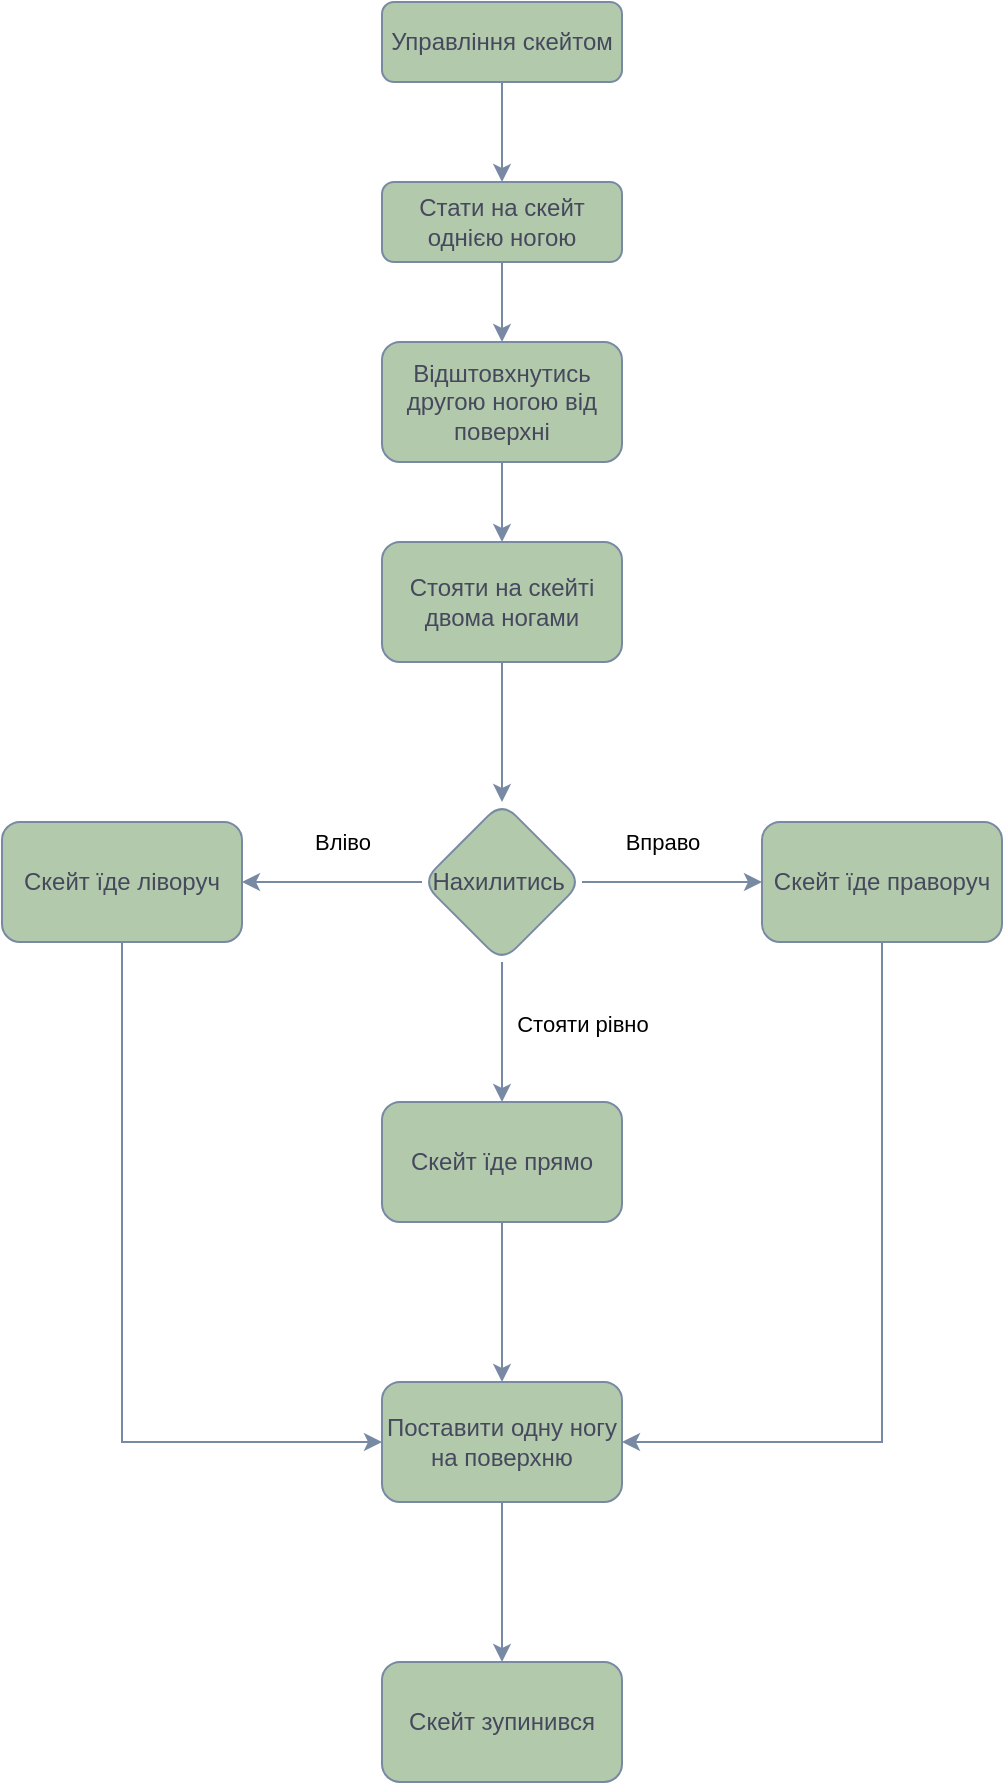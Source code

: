 <mxfile version="21.1.5" type="device">
  <diagram id="C5RBs43oDa-KdzZeNtuy" name="Page-1">
    <mxGraphModel dx="1434" dy="774" grid="1" gridSize="10" guides="1" tooltips="1" connect="1" arrows="1" fold="1" page="1" pageScale="1" pageWidth="827" pageHeight="1169" math="0" shadow="0">
      <root>
        <mxCell id="WIyWlLk6GJQsqaUBKTNV-0" />
        <mxCell id="WIyWlLk6GJQsqaUBKTNV-1" parent="WIyWlLk6GJQsqaUBKTNV-0" />
        <mxCell id="-5JDeVEjNkhx5ZQaPaJK-1" value="" style="edgeStyle=orthogonalEdgeStyle;rounded=0;orthogonalLoop=1;jettySize=auto;html=1;labelBackgroundColor=none;strokeColor=#788AA3;fontColor=default;" edge="1" parent="WIyWlLk6GJQsqaUBKTNV-1" source="WIyWlLk6GJQsqaUBKTNV-3" target="-5JDeVEjNkhx5ZQaPaJK-0">
          <mxGeometry relative="1" as="geometry" />
        </mxCell>
        <mxCell id="WIyWlLk6GJQsqaUBKTNV-3" value="Управління скейтом" style="rounded=1;whiteSpace=wrap;html=1;fontSize=12;glass=0;strokeWidth=1;shadow=0;labelBackgroundColor=none;fillColor=#B2C9AB;strokeColor=#788AA3;fontColor=#46495D;" parent="WIyWlLk6GJQsqaUBKTNV-1" vertex="1">
          <mxGeometry x="340" y="20" width="120" height="40" as="geometry" />
        </mxCell>
        <mxCell id="-5JDeVEjNkhx5ZQaPaJK-3" value="" style="edgeStyle=orthogonalEdgeStyle;rounded=0;orthogonalLoop=1;jettySize=auto;html=1;labelBackgroundColor=none;strokeColor=#788AA3;fontColor=default;" edge="1" parent="WIyWlLk6GJQsqaUBKTNV-1" source="-5JDeVEjNkhx5ZQaPaJK-0" target="-5JDeVEjNkhx5ZQaPaJK-2">
          <mxGeometry relative="1" as="geometry" />
        </mxCell>
        <mxCell id="-5JDeVEjNkhx5ZQaPaJK-0" value="Стати на скейт однією ногою" style="rounded=1;whiteSpace=wrap;html=1;fontSize=12;glass=0;strokeWidth=1;shadow=0;labelBackgroundColor=none;fillColor=#B2C9AB;strokeColor=#788AA3;fontColor=#46495D;" vertex="1" parent="WIyWlLk6GJQsqaUBKTNV-1">
          <mxGeometry x="340" y="110" width="120" height="40" as="geometry" />
        </mxCell>
        <mxCell id="-5JDeVEjNkhx5ZQaPaJK-5" value="" style="edgeStyle=orthogonalEdgeStyle;rounded=0;orthogonalLoop=1;jettySize=auto;html=1;labelBackgroundColor=none;strokeColor=#788AA3;fontColor=default;" edge="1" parent="WIyWlLk6GJQsqaUBKTNV-1" source="-5JDeVEjNkhx5ZQaPaJK-2" target="-5JDeVEjNkhx5ZQaPaJK-4">
          <mxGeometry relative="1" as="geometry" />
        </mxCell>
        <mxCell id="-5JDeVEjNkhx5ZQaPaJK-2" value="Відштовхнутись другою ногою від поверхні" style="rounded=1;whiteSpace=wrap;html=1;fontSize=12;glass=0;strokeWidth=1;shadow=0;labelBackgroundColor=none;fillColor=#B2C9AB;strokeColor=#788AA3;fontColor=#46495D;" vertex="1" parent="WIyWlLk6GJQsqaUBKTNV-1">
          <mxGeometry x="340" y="190" width="120" height="60" as="geometry" />
        </mxCell>
        <mxCell id="-5JDeVEjNkhx5ZQaPaJK-7" value="" style="edgeStyle=orthogonalEdgeStyle;rounded=0;orthogonalLoop=1;jettySize=auto;html=1;labelBackgroundColor=none;strokeColor=#788AA3;fontColor=default;" edge="1" parent="WIyWlLk6GJQsqaUBKTNV-1" source="-5JDeVEjNkhx5ZQaPaJK-4" target="-5JDeVEjNkhx5ZQaPaJK-6">
          <mxGeometry relative="1" as="geometry" />
        </mxCell>
        <mxCell id="-5JDeVEjNkhx5ZQaPaJK-4" value="Стояти на скейті двома ногами" style="rounded=1;whiteSpace=wrap;html=1;fontSize=12;glass=0;strokeWidth=1;shadow=0;labelBackgroundColor=none;fillColor=#B2C9AB;strokeColor=#788AA3;fontColor=#46495D;" vertex="1" parent="WIyWlLk6GJQsqaUBKTNV-1">
          <mxGeometry x="340" y="290" width="120" height="60" as="geometry" />
        </mxCell>
        <mxCell id="-5JDeVEjNkhx5ZQaPaJK-9" value="Вліво" style="edgeStyle=orthogonalEdgeStyle;rounded=0;orthogonalLoop=1;jettySize=auto;html=1;labelBackgroundColor=none;strokeColor=#788AA3;fontColor=default;" edge="1" parent="WIyWlLk6GJQsqaUBKTNV-1" source="-5JDeVEjNkhx5ZQaPaJK-6" target="-5JDeVEjNkhx5ZQaPaJK-8">
          <mxGeometry x="-0.111" y="-20" relative="1" as="geometry">
            <mxPoint as="offset" />
          </mxGeometry>
        </mxCell>
        <mxCell id="-5JDeVEjNkhx5ZQaPaJK-11" value="Вправо" style="edgeStyle=orthogonalEdgeStyle;rounded=0;orthogonalLoop=1;jettySize=auto;html=1;labelBackgroundColor=none;strokeColor=#788AA3;fontColor=default;" edge="1" parent="WIyWlLk6GJQsqaUBKTNV-1" source="-5JDeVEjNkhx5ZQaPaJK-6" target="-5JDeVEjNkhx5ZQaPaJK-10">
          <mxGeometry x="-0.111" y="20" relative="1" as="geometry">
            <mxPoint as="offset" />
          </mxGeometry>
        </mxCell>
        <mxCell id="-5JDeVEjNkhx5ZQaPaJK-13" value="Стояти рівно" style="edgeStyle=orthogonalEdgeStyle;rounded=0;orthogonalLoop=1;jettySize=auto;html=1;labelBackgroundColor=none;strokeColor=#788AA3;fontColor=default;" edge="1" parent="WIyWlLk6GJQsqaUBKTNV-1" source="-5JDeVEjNkhx5ZQaPaJK-6" target="-5JDeVEjNkhx5ZQaPaJK-12">
          <mxGeometry x="-0.111" y="40" relative="1" as="geometry">
            <mxPoint as="offset" />
          </mxGeometry>
        </mxCell>
        <mxCell id="-5JDeVEjNkhx5ZQaPaJK-6" value="Нахилитись&amp;nbsp;" style="rhombus;whiteSpace=wrap;html=1;rounded=1;glass=0;strokeWidth=1;shadow=0;labelBackgroundColor=none;fillColor=#B2C9AB;strokeColor=#788AA3;fontColor=#46495D;" vertex="1" parent="WIyWlLk6GJQsqaUBKTNV-1">
          <mxGeometry x="360" y="420" width="80" height="80" as="geometry" />
        </mxCell>
        <mxCell id="-5JDeVEjNkhx5ZQaPaJK-16" style="edgeStyle=orthogonalEdgeStyle;rounded=0;orthogonalLoop=1;jettySize=auto;html=1;exitX=0.5;exitY=1;exitDx=0;exitDy=0;entryX=0;entryY=0.5;entryDx=0;entryDy=0;strokeColor=#788AA3;fontColor=#46495D;fillColor=#B2C9AB;" edge="1" parent="WIyWlLk6GJQsqaUBKTNV-1" source="-5JDeVEjNkhx5ZQaPaJK-8" target="-5JDeVEjNkhx5ZQaPaJK-14">
          <mxGeometry relative="1" as="geometry" />
        </mxCell>
        <mxCell id="-5JDeVEjNkhx5ZQaPaJK-8" value="Скейт їде ліворуч" style="whiteSpace=wrap;html=1;rounded=1;glass=0;strokeWidth=1;shadow=0;labelBackgroundColor=none;fillColor=#B2C9AB;strokeColor=#788AA3;fontColor=#46495D;" vertex="1" parent="WIyWlLk6GJQsqaUBKTNV-1">
          <mxGeometry x="150" y="430" width="120" height="60" as="geometry" />
        </mxCell>
        <mxCell id="-5JDeVEjNkhx5ZQaPaJK-17" style="edgeStyle=orthogonalEdgeStyle;rounded=0;orthogonalLoop=1;jettySize=auto;html=1;exitX=0.5;exitY=1;exitDx=0;exitDy=0;entryX=1;entryY=0.5;entryDx=0;entryDy=0;strokeColor=#788AA3;fontColor=#46495D;fillColor=#B2C9AB;" edge="1" parent="WIyWlLk6GJQsqaUBKTNV-1" source="-5JDeVEjNkhx5ZQaPaJK-10" target="-5JDeVEjNkhx5ZQaPaJK-14">
          <mxGeometry relative="1" as="geometry" />
        </mxCell>
        <mxCell id="-5JDeVEjNkhx5ZQaPaJK-10" value="Скейт їде праворуч" style="whiteSpace=wrap;html=1;rounded=1;glass=0;strokeWidth=1;shadow=0;labelBackgroundColor=none;fillColor=#B2C9AB;strokeColor=#788AA3;fontColor=#46495D;" vertex="1" parent="WIyWlLk6GJQsqaUBKTNV-1">
          <mxGeometry x="530" y="430" width="120" height="60" as="geometry" />
        </mxCell>
        <mxCell id="-5JDeVEjNkhx5ZQaPaJK-15" value="" style="edgeStyle=orthogonalEdgeStyle;rounded=0;orthogonalLoop=1;jettySize=auto;html=1;strokeColor=#788AA3;fontColor=#46495D;fillColor=#B2C9AB;" edge="1" parent="WIyWlLk6GJQsqaUBKTNV-1" source="-5JDeVEjNkhx5ZQaPaJK-12" target="-5JDeVEjNkhx5ZQaPaJK-14">
          <mxGeometry relative="1" as="geometry" />
        </mxCell>
        <mxCell id="-5JDeVEjNkhx5ZQaPaJK-12" value="Скейт їде прямо" style="whiteSpace=wrap;html=1;rounded=1;glass=0;strokeWidth=1;shadow=0;labelBackgroundColor=none;fillColor=#B2C9AB;strokeColor=#788AA3;fontColor=#46495D;" vertex="1" parent="WIyWlLk6GJQsqaUBKTNV-1">
          <mxGeometry x="340" y="570" width="120" height="60" as="geometry" />
        </mxCell>
        <mxCell id="-5JDeVEjNkhx5ZQaPaJK-19" value="" style="edgeStyle=orthogonalEdgeStyle;rounded=0;orthogonalLoop=1;jettySize=auto;html=1;strokeColor=#788AA3;fontColor=#46495D;fillColor=#B2C9AB;" edge="1" parent="WIyWlLk6GJQsqaUBKTNV-1" source="-5JDeVEjNkhx5ZQaPaJK-14" target="-5JDeVEjNkhx5ZQaPaJK-18">
          <mxGeometry relative="1" as="geometry" />
        </mxCell>
        <mxCell id="-5JDeVEjNkhx5ZQaPaJK-14" value="Поставити одну ногу на поверхню" style="whiteSpace=wrap;html=1;rounded=1;glass=0;strokeWidth=1;shadow=0;labelBackgroundColor=none;fillColor=#B2C9AB;strokeColor=#788AA3;fontColor=#46495D;" vertex="1" parent="WIyWlLk6GJQsqaUBKTNV-1">
          <mxGeometry x="340" y="710" width="120" height="60" as="geometry" />
        </mxCell>
        <mxCell id="-5JDeVEjNkhx5ZQaPaJK-18" value="Скейт зупинився" style="whiteSpace=wrap;html=1;rounded=1;glass=0;strokeWidth=1;shadow=0;labelBackgroundColor=none;fillColor=#B2C9AB;strokeColor=#788AA3;fontColor=#46495D;" vertex="1" parent="WIyWlLk6GJQsqaUBKTNV-1">
          <mxGeometry x="340" y="850" width="120" height="60" as="geometry" />
        </mxCell>
      </root>
    </mxGraphModel>
  </diagram>
</mxfile>
